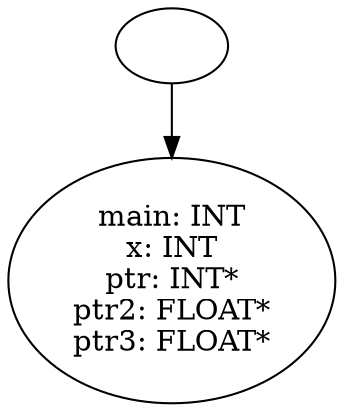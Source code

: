 digraph AST {
  "132672756308320" [label=""];
  "132672756308320" -> "132672756316048";
  "132672756316048" [label="main: INT
x: INT
ptr: INT*
ptr2: FLOAT*
ptr3: FLOAT*"];
}
